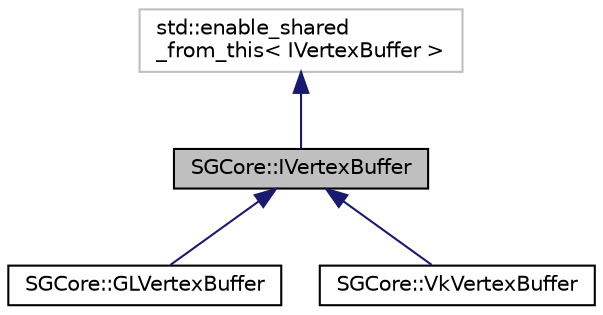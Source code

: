 digraph "SGCore::IVertexBuffer"
{
 // LATEX_PDF_SIZE
  edge [fontname="Helvetica",fontsize="10",labelfontname="Helvetica",labelfontsize="10"];
  node [fontname="Helvetica",fontsize="10",shape=record];
  Node1 [label="SGCore::IVertexBuffer",height=0.2,width=0.4,color="black", fillcolor="grey75", style="filled", fontcolor="black",tooltip=" "];
  Node2 -> Node1 [dir="back",color="midnightblue",fontsize="10",style="solid"];
  Node2 [label="std::enable_shared\l_from_this\< IVertexBuffer \>",height=0.2,width=0.4,color="grey75", fillcolor="white", style="filled",tooltip=" "];
  Node1 -> Node3 [dir="back",color="midnightblue",fontsize="10",style="solid"];
  Node3 [label="SGCore::GLVertexBuffer",height=0.2,width=0.4,color="black", fillcolor="white", style="filled",URL="$classSGCore_1_1GLVertexBuffer.html",tooltip=" "];
  Node1 -> Node4 [dir="back",color="midnightblue",fontsize="10",style="solid"];
  Node4 [label="SGCore::VkVertexBuffer",height=0.2,width=0.4,color="black", fillcolor="white", style="filled",URL="$classSGCore_1_1VkVertexBuffer.html",tooltip=" "];
}
